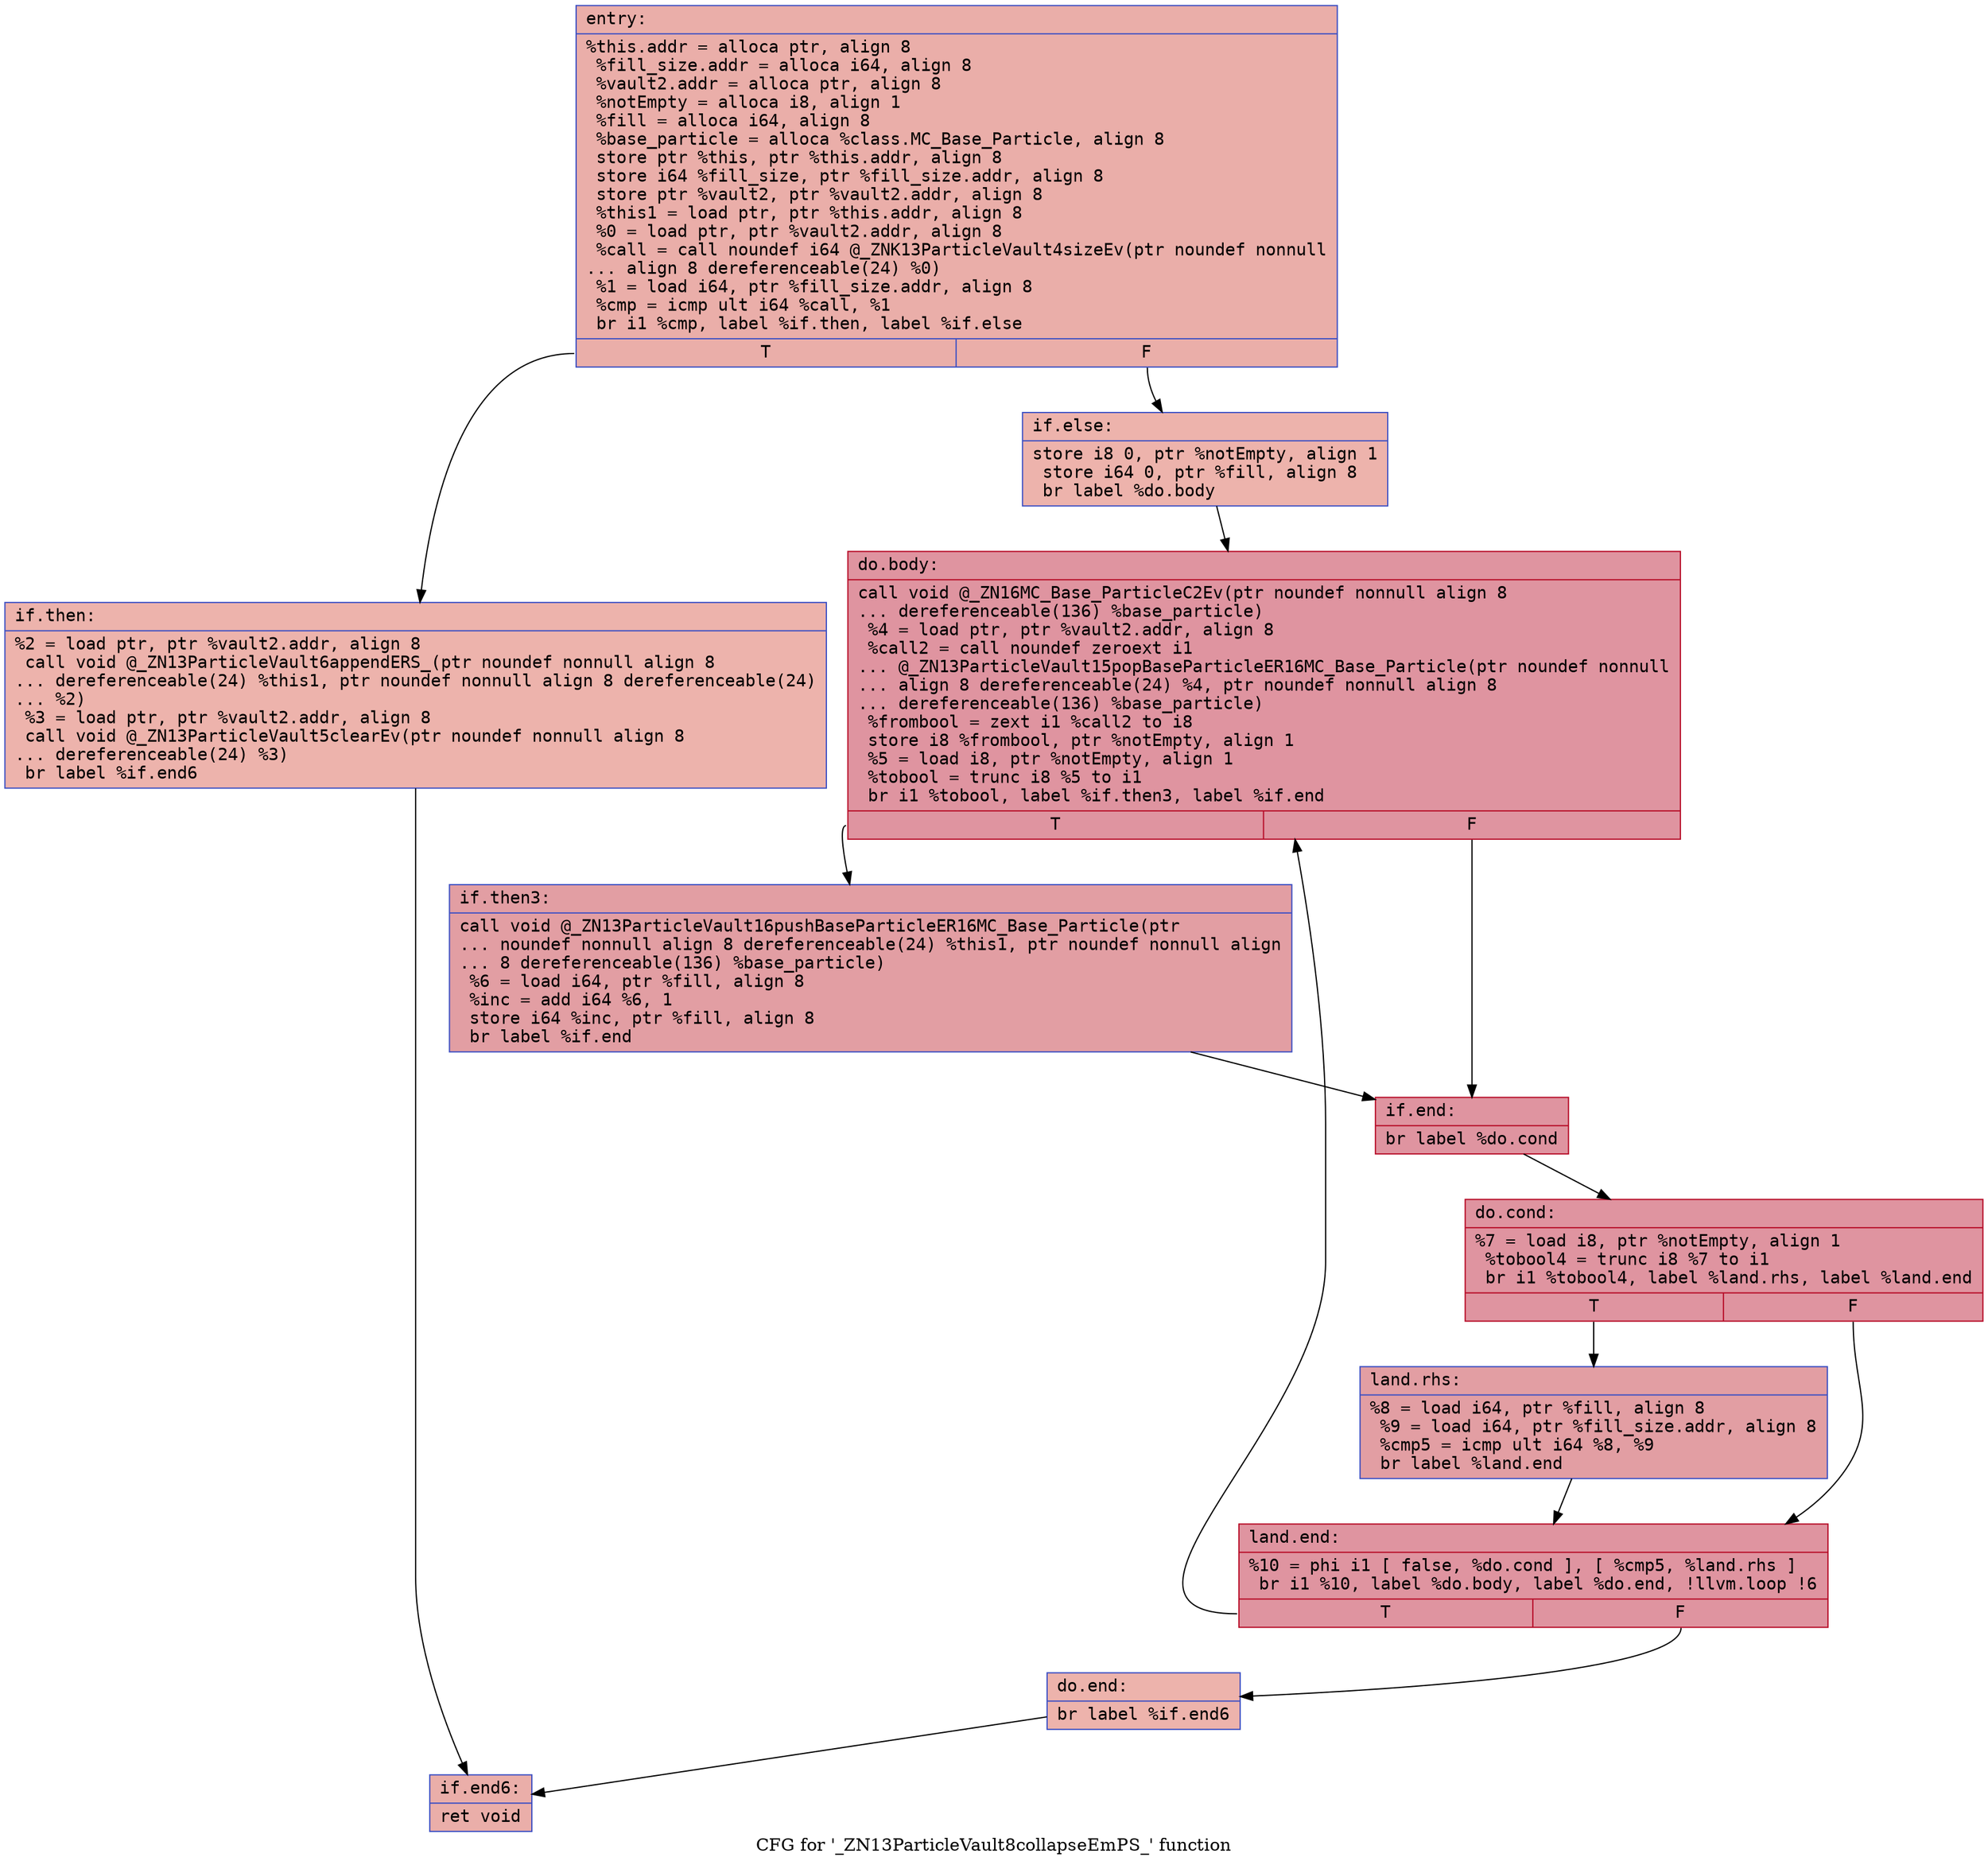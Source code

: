 digraph "CFG for '_ZN13ParticleVault8collapseEmPS_' function" {
	label="CFG for '_ZN13ParticleVault8collapseEmPS_' function";

	Node0x55f692538990 [shape=record,color="#3d50c3ff", style=filled, fillcolor="#d0473d70" fontname="Courier",label="{entry:\l|  %this.addr = alloca ptr, align 8\l  %fill_size.addr = alloca i64, align 8\l  %vault2.addr = alloca ptr, align 8\l  %notEmpty = alloca i8, align 1\l  %fill = alloca i64, align 8\l  %base_particle = alloca %class.MC_Base_Particle, align 8\l  store ptr %this, ptr %this.addr, align 8\l  store i64 %fill_size, ptr %fill_size.addr, align 8\l  store ptr %vault2, ptr %vault2.addr, align 8\l  %this1 = load ptr, ptr %this.addr, align 8\l  %0 = load ptr, ptr %vault2.addr, align 8\l  %call = call noundef i64 @_ZNK13ParticleVault4sizeEv(ptr noundef nonnull\l... align 8 dereferenceable(24) %0)\l  %1 = load i64, ptr %fill_size.addr, align 8\l  %cmp = icmp ult i64 %call, %1\l  br i1 %cmp, label %if.then, label %if.else\l|{<s0>T|<s1>F}}"];
	Node0x55f692538990:s0 -> Node0x55f692539910[tooltip="entry -> if.then\nProbability 50.00%" ];
	Node0x55f692538990:s1 -> Node0x55f692539980[tooltip="entry -> if.else\nProbability 50.00%" ];
	Node0x55f692539910 [shape=record,color="#3d50c3ff", style=filled, fillcolor="#d6524470" fontname="Courier",label="{if.then:\l|  %2 = load ptr, ptr %vault2.addr, align 8\l  call void @_ZN13ParticleVault6appendERS_(ptr noundef nonnull align 8\l... dereferenceable(24) %this1, ptr noundef nonnull align 8 dereferenceable(24)\l... %2)\l  %3 = load ptr, ptr %vault2.addr, align 8\l  call void @_ZN13ParticleVault5clearEv(ptr noundef nonnull align 8\l... dereferenceable(24) %3)\l  br label %if.end6\l}"];
	Node0x55f692539910 -> Node0x55f69253a000[tooltip="if.then -> if.end6\nProbability 100.00%" ];
	Node0x55f692539980 [shape=record,color="#3d50c3ff", style=filled, fillcolor="#d6524470" fontname="Courier",label="{if.else:\l|  store i8 0, ptr %notEmpty, align 1\l  store i64 0, ptr %fill, align 8\l  br label %do.body\l}"];
	Node0x55f692539980 -> Node0x55f69253a6a0[tooltip="if.else -> do.body\nProbability 100.00%" ];
	Node0x55f69253a6a0 [shape=record,color="#b70d28ff", style=filled, fillcolor="#b70d2870" fontname="Courier",label="{do.body:\l|  call void @_ZN16MC_Base_ParticleC2Ev(ptr noundef nonnull align 8\l... dereferenceable(136) %base_particle)\l  %4 = load ptr, ptr %vault2.addr, align 8\l  %call2 = call noundef zeroext i1\l... @_ZN13ParticleVault15popBaseParticleER16MC_Base_Particle(ptr noundef nonnull\l... align 8 dereferenceable(24) %4, ptr noundef nonnull align 8\l... dereferenceable(136) %base_particle)\l  %frombool = zext i1 %call2 to i8\l  store i8 %frombool, ptr %notEmpty, align 1\l  %5 = load i8, ptr %notEmpty, align 1\l  %tobool = trunc i8 %5 to i1\l  br i1 %tobool, label %if.then3, label %if.end\l|{<s0>T|<s1>F}}"];
	Node0x55f69253a6a0:s0 -> Node0x55f69253af10[tooltip="do.body -> if.then3\nProbability 50.00%" ];
	Node0x55f69253a6a0:s1 -> Node0x55f69253aff0[tooltip="do.body -> if.end\nProbability 50.00%" ];
	Node0x55f69253af10 [shape=record,color="#3d50c3ff", style=filled, fillcolor="#be242e70" fontname="Courier",label="{if.then3:\l|  call void @_ZN13ParticleVault16pushBaseParticleER16MC_Base_Particle(ptr\l... noundef nonnull align 8 dereferenceable(24) %this1, ptr noundef nonnull align\l... 8 dereferenceable(136) %base_particle)\l  %6 = load i64, ptr %fill, align 8\l  %inc = add i64 %6, 1\l  store i64 %inc, ptr %fill, align 8\l  br label %if.end\l}"];
	Node0x55f69253af10 -> Node0x55f69253aff0[tooltip="if.then3 -> if.end\nProbability 100.00%" ];
	Node0x55f69253aff0 [shape=record,color="#b70d28ff", style=filled, fillcolor="#b70d2870" fontname="Courier",label="{if.end:\l|  br label %do.cond\l}"];
	Node0x55f69253aff0 -> Node0x55f69253b170[tooltip="if.end -> do.cond\nProbability 100.00%" ];
	Node0x55f69253b170 [shape=record,color="#b70d28ff", style=filled, fillcolor="#b70d2870" fontname="Courier",label="{do.cond:\l|  %7 = load i8, ptr %notEmpty, align 1\l  %tobool4 = trunc i8 %7 to i1\l  br i1 %tobool4, label %land.rhs, label %land.end\l|{<s0>T|<s1>F}}"];
	Node0x55f69253b170:s0 -> Node0x55f69253bad0[tooltip="do.cond -> land.rhs\nProbability 50.00%" ];
	Node0x55f69253b170:s1 -> Node0x55f69253bb50[tooltip="do.cond -> land.end\nProbability 50.00%" ];
	Node0x55f69253bad0 [shape=record,color="#3d50c3ff", style=filled, fillcolor="#be242e70" fontname="Courier",label="{land.rhs:\l|  %8 = load i64, ptr %fill, align 8\l  %9 = load i64, ptr %fill_size.addr, align 8\l  %cmp5 = icmp ult i64 %8, %9\l  br label %land.end\l}"];
	Node0x55f69253bad0 -> Node0x55f69253bb50[tooltip="land.rhs -> land.end\nProbability 100.00%" ];
	Node0x55f69253bb50 [shape=record,color="#b70d28ff", style=filled, fillcolor="#b70d2870" fontname="Courier",label="{land.end:\l|  %10 = phi i1 [ false, %do.cond ], [ %cmp5, %land.rhs ]\l  br i1 %10, label %do.body, label %do.end, !llvm.loop !6\l|{<s0>T|<s1>F}}"];
	Node0x55f69253bb50:s0 -> Node0x55f69253a6a0[tooltip="land.end -> do.body\nProbability 96.88%" ];
	Node0x55f69253bb50:s1 -> Node0x55f69253bf30[tooltip="land.end -> do.end\nProbability 3.12%" ];
	Node0x55f69253bf30 [shape=record,color="#3d50c3ff", style=filled, fillcolor="#d6524470" fontname="Courier",label="{do.end:\l|  br label %if.end6\l}"];
	Node0x55f69253bf30 -> Node0x55f69253a000[tooltip="do.end -> if.end6\nProbability 100.00%" ];
	Node0x55f69253a000 [shape=record,color="#3d50c3ff", style=filled, fillcolor="#d0473d70" fontname="Courier",label="{if.end6:\l|  ret void\l}"];
}
